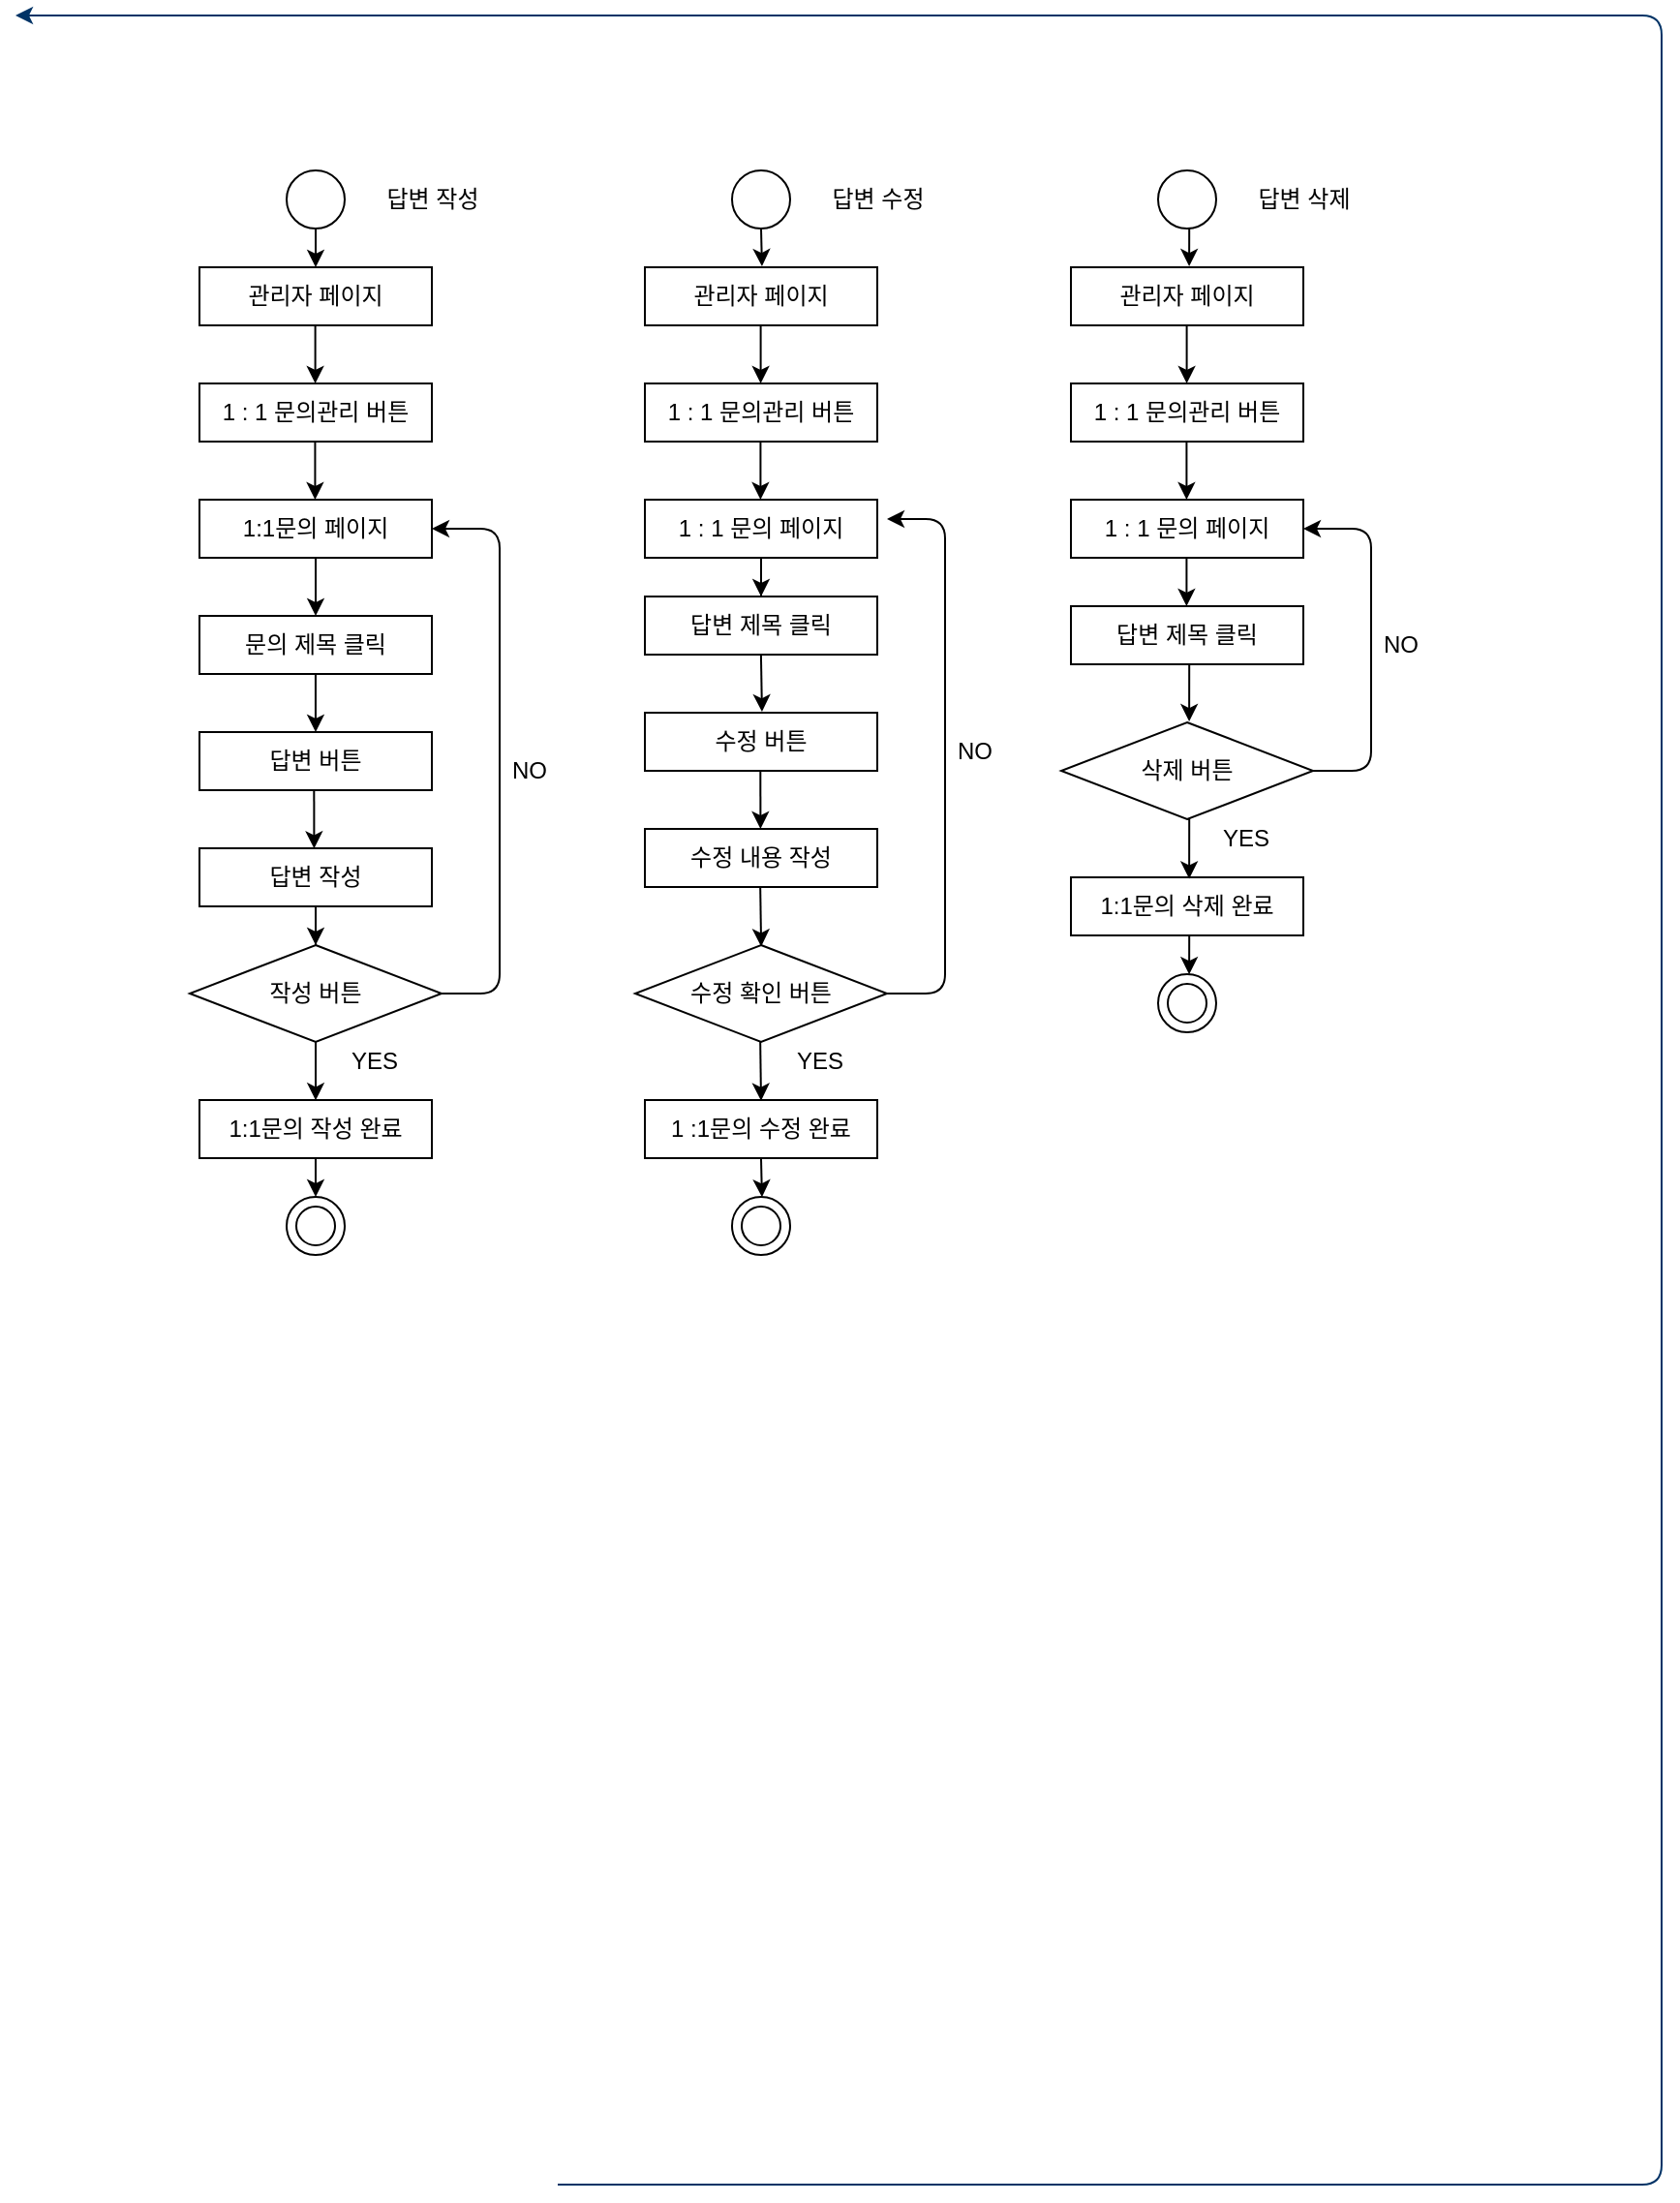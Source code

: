 <mxfile version="12.4.3" type="device" pages="1"><diagram id="6a731a19-8d31-9384-78a2-239565b7b9f0" name="Page-1"><mxGraphModel dx="1185" dy="1420" grid="1" gridSize="10" guides="1" tooltips="1" connect="1" arrows="1" fold="1" page="1" pageScale="1" pageWidth="1169" pageHeight="827" background="#ffffff" math="0" shadow="0"><root><mxCell id="0"/><mxCell id="1" parent="0"/><mxCell id="45" value="" style="edgeStyle=elbowEdgeStyle;elbow=horizontal;exitX=1;exitY=0.5;exitPerimeter=0;entryX=0.905;entryY=0.5;entryPerimeter=0;fontStyle=1;strokeColor=#003366;strokeWidth=1;html=1;" parent="1" edge="1"><mxGeometry x="120" y="-40" width="100" height="100" as="geometry"><mxPoint x="500" y="1080" as="sourcePoint"/><mxPoint x="220" y="-40" as="targetPoint"/><Array as="points"><mxPoint x="1070" y="1280"/></Array></mxGeometry></mxCell><mxCell id="8nfFIOybYfNqJfAzW7sb-91" style="edgeStyle=orthogonalEdgeStyle;rounded=0;orthogonalLoop=1;jettySize=auto;html=1;exitX=0.5;exitY=1;exitDx=0;exitDy=0;" parent="1" source="8nfFIOybYfNqJfAzW7sb-92" edge="1"><mxGeometry relative="1" as="geometry"><mxPoint x="375" y="90" as="targetPoint"/></mxGeometry></mxCell><mxCell id="8nfFIOybYfNqJfAzW7sb-92" value="" style="ellipse;whiteSpace=wrap;html=1;aspect=fixed;" parent="1" vertex="1"><mxGeometry x="360" y="40" width="30" height="30" as="geometry"/></mxCell><mxCell id="8nfFIOybYfNqJfAzW7sb-93" value="1 : 1 문의관리 버튼" style="rounded=0;whiteSpace=wrap;html=1;" parent="1" vertex="1"><mxGeometry x="315" y="150" width="120" height="30" as="geometry"/></mxCell><mxCell id="8nfFIOybYfNqJfAzW7sb-95" value="" style="endArrow=classic;html=1;exitX=0.5;exitY=1;exitDx=0;exitDy=0;" parent="1" edge="1"><mxGeometry width="50" height="50" relative="1" as="geometry"><mxPoint x="374.8" y="120" as="sourcePoint"/><mxPoint x="374.8" y="150" as="targetPoint"/></mxGeometry></mxCell><mxCell id="8nfFIOybYfNqJfAzW7sb-96" value="" style="endArrow=classic;html=1;exitX=0.5;exitY=1;exitDx=0;exitDy=0;" parent="1" edge="1"><mxGeometry width="50" height="50" relative="1" as="geometry"><mxPoint x="374.71" y="180" as="sourcePoint"/><mxPoint x="374.71" y="210" as="targetPoint"/></mxGeometry></mxCell><mxCell id="8nfFIOybYfNqJfAzW7sb-98" value="관리자 페이지" style="rounded=0;whiteSpace=wrap;html=1;" parent="1" vertex="1"><mxGeometry x="315" y="90" width="120" height="30" as="geometry"/></mxCell><mxCell id="8nfFIOybYfNqJfAzW7sb-99" style="edgeStyle=orthogonalEdgeStyle;rounded=0;orthogonalLoop=1;jettySize=auto;html=1;exitX=0.5;exitY=1;exitDx=0;exitDy=0;" parent="1" edge="1"><mxGeometry relative="1" as="geometry"><mxPoint x="375" y="570" as="targetPoint"/><mxPoint x="374.99" y="550.002" as="sourcePoint"/></mxGeometry></mxCell><mxCell id="8nfFIOybYfNqJfAzW7sb-100" value="" style="ellipse;whiteSpace=wrap;html=1;aspect=fixed;" parent="1" vertex="1"><mxGeometry x="360" y="570" width="30" height="30" as="geometry"/></mxCell><mxCell id="8nfFIOybYfNqJfAzW7sb-101" value="" style="ellipse;whiteSpace=wrap;html=1;aspect=fixed;" parent="1" vertex="1"><mxGeometry x="365" y="575" width="20" height="20" as="geometry"/></mxCell><mxCell id="8nfFIOybYfNqJfAzW7sb-102" value="답변 버튼" style="rounded=0;whiteSpace=wrap;html=1;" parent="1" vertex="1"><mxGeometry x="315" y="330" width="120" height="30" as="geometry"/></mxCell><mxCell id="8nfFIOybYfNqJfAzW7sb-103" value="" style="edgeStyle=orthogonalEdgeStyle;rounded=0;orthogonalLoop=1;jettySize=auto;html=1;" parent="1" edge="1"><mxGeometry relative="1" as="geometry"><mxPoint x="374.953" y="300" as="sourcePoint"/><mxPoint x="375" y="330" as="targetPoint"/></mxGeometry></mxCell><mxCell id="8nfFIOybYfNqJfAzW7sb-108" value="" style="edgeStyle=elbowEdgeStyle;elbow=horizontal;endArrow=classic;html=1;entryX=1;entryY=0.5;entryDx=0;entryDy=0;exitX=1;exitY=0.5;exitDx=0;exitDy=0;" parent="1" source="eIbtn_CgmjCr43JnexOW-77" target="pCnJsJLxgeAgfDyoa62a-50" edge="1"><mxGeometry width="50" height="50" relative="1" as="geometry"><mxPoint x="440" y="344.997" as="sourcePoint"/><mxPoint x="435" y="274.997" as="targetPoint"/><Array as="points"><mxPoint x="470" y="230"/><mxPoint x="470" y="240"/><mxPoint x="465" y="269.83"/><mxPoint x="485" y="269.83"/><mxPoint x="550" y="269.83"/><mxPoint x="560" y="249.83"/></Array></mxGeometry></mxCell><mxCell id="8nfFIOybYfNqJfAzW7sb-109" value="NO" style="text;html=1;resizable=0;autosize=1;align=center;verticalAlign=middle;points=[];fillColor=none;strokeColor=none;rounded=0;" parent="1" vertex="1"><mxGeometry x="470.0" y="340" width="30" height="20" as="geometry"/></mxCell><mxCell id="8nfFIOybYfNqJfAzW7sb-110" value="답변 작성" style="text;html=1;resizable=0;autosize=1;align=center;verticalAlign=middle;points=[];fillColor=none;strokeColor=none;rounded=0;" parent="1" vertex="1"><mxGeometry x="400" y="45.0" width="70" height="20" as="geometry"/></mxCell><mxCell id="eIbtn_CgmjCr43JnexOW-77" value="작성 버튼" style="rhombus;whiteSpace=wrap;html=1;" parent="1" vertex="1"><mxGeometry x="310" y="440" width="130" height="50" as="geometry"/></mxCell><mxCell id="eIbtn_CgmjCr43JnexOW-78" value="" style="edgeStyle=orthogonalEdgeStyle;rounded=0;orthogonalLoop=1;jettySize=auto;html=1;" parent="1" edge="1"><mxGeometry relative="1" as="geometry"><mxPoint x="374.163" y="360" as="sourcePoint"/><mxPoint x="374.21" y="390.167" as="targetPoint"/></mxGeometry></mxCell><mxCell id="eIbtn_CgmjCr43JnexOW-79" value="1:1문의 작성 완료" style="rounded=0;whiteSpace=wrap;html=1;" parent="1" vertex="1"><mxGeometry x="315" y="520" width="120" height="30" as="geometry"/></mxCell><mxCell id="eIbtn_CgmjCr43JnexOW-80" value="" style="edgeStyle=orthogonalEdgeStyle;rounded=0;orthogonalLoop=1;jettySize=auto;html=1;" parent="1" edge="1"><mxGeometry relative="1" as="geometry"><mxPoint x="375.003" y="490" as="sourcePoint"/><mxPoint x="375.007" y="520.167" as="targetPoint"/></mxGeometry></mxCell><mxCell id="eIbtn_CgmjCr43JnexOW-82" value="YES" style="text;html=1;resizable=0;autosize=1;align=center;verticalAlign=middle;points=[];fillColor=none;strokeColor=none;rounded=0;" parent="1" vertex="1"><mxGeometry x="385" y="490" width="40" height="20" as="geometry"/></mxCell><mxCell id="eIbtn_CgmjCr43JnexOW-83" style="edgeStyle=orthogonalEdgeStyle;rounded=0;orthogonalLoop=1;jettySize=auto;html=1;exitX=0.5;exitY=1;exitDx=0;exitDy=0;" parent="1" source="eIbtn_CgmjCr43JnexOW-84" edge="1"><mxGeometry relative="1" as="geometry"><mxPoint x="605.471" y="89.529" as="targetPoint"/></mxGeometry></mxCell><mxCell id="eIbtn_CgmjCr43JnexOW-84" value="" style="ellipse;whiteSpace=wrap;html=1;aspect=fixed;" parent="1" vertex="1"><mxGeometry x="590" y="40" width="30" height="30" as="geometry"/></mxCell><mxCell id="eIbtn_CgmjCr43JnexOW-85" value="1 : 1 문의관리 버튼" style="rounded=0;whiteSpace=wrap;html=1;" parent="1" vertex="1"><mxGeometry x="545" y="150" width="120" height="30" as="geometry"/></mxCell><mxCell id="eIbtn_CgmjCr43JnexOW-87" value="" style="endArrow=classic;html=1;exitX=0.5;exitY=1;exitDx=0;exitDy=0;" parent="1" edge="1"><mxGeometry width="50" height="50" relative="1" as="geometry"><mxPoint x="604.8" y="120.0" as="sourcePoint"/><mxPoint x="604.8" y="150.0" as="targetPoint"/></mxGeometry></mxCell><mxCell id="eIbtn_CgmjCr43JnexOW-88" value="" style="endArrow=classic;html=1;exitX=0.5;exitY=1;exitDx=0;exitDy=0;" parent="1" edge="1"><mxGeometry width="50" height="50" relative="1" as="geometry"><mxPoint x="604.71" y="180.0" as="sourcePoint"/><mxPoint x="604.71" y="210.0" as="targetPoint"/></mxGeometry></mxCell><mxCell id="eIbtn_CgmjCr43JnexOW-90" value="관리자 페이지" style="rounded=0;whiteSpace=wrap;html=1;" parent="1" vertex="1"><mxGeometry x="545" y="90" width="120" height="30" as="geometry"/></mxCell><mxCell id="eIbtn_CgmjCr43JnexOW-91" style="edgeStyle=orthogonalEdgeStyle;rounded=0;orthogonalLoop=1;jettySize=auto;html=1;exitX=0.5;exitY=1;exitDx=0;exitDy=0;" parent="1" edge="1"><mxGeometry relative="1" as="geometry"><mxPoint x="605.471" y="570.118" as="targetPoint"/><mxPoint x="604.99" y="550.002" as="sourcePoint"/></mxGeometry></mxCell><mxCell id="eIbtn_CgmjCr43JnexOW-92" value="" style="ellipse;whiteSpace=wrap;html=1;aspect=fixed;" parent="1" vertex="1"><mxGeometry x="590" y="570" width="30" height="30" as="geometry"/></mxCell><mxCell id="eIbtn_CgmjCr43JnexOW-93" value="" style="ellipse;whiteSpace=wrap;html=1;aspect=fixed;" parent="1" vertex="1"><mxGeometry x="595" y="575" width="20" height="20" as="geometry"/></mxCell><mxCell id="eIbtn_CgmjCr43JnexOW-94" value="수정 내용 작성" style="rounded=0;whiteSpace=wrap;html=1;" parent="1" vertex="1"><mxGeometry x="545" y="380" width="120" height="30" as="geometry"/></mxCell><mxCell id="eIbtn_CgmjCr43JnexOW-95" value="" style="edgeStyle=orthogonalEdgeStyle;rounded=0;orthogonalLoop=1;jettySize=auto;html=1;" parent="1" edge="1"><mxGeometry relative="1" as="geometry"><mxPoint x="604.953" y="290.0" as="sourcePoint"/><mxPoint x="605.471" y="319.529" as="targetPoint"/></mxGeometry></mxCell><mxCell id="eIbtn_CgmjCr43JnexOW-96" value="" style="edgeStyle=elbowEdgeStyle;elbow=horizontal;endArrow=classic;html=1;exitX=1;exitY=0.5;exitDx=0;exitDy=0;" parent="1" source="eIbtn_CgmjCr43JnexOW-136" edge="1"><mxGeometry width="50" height="50" relative="1" as="geometry"><mxPoint x="670" y="294.997" as="sourcePoint"/><mxPoint x="670" y="220" as="targetPoint"/><Array as="points"><mxPoint x="700" y="190"/><mxPoint x="695" y="219.83"/><mxPoint x="715" y="219.83"/><mxPoint x="780" y="219.83"/><mxPoint x="790" y="199.83"/></Array></mxGeometry></mxCell><mxCell id="eIbtn_CgmjCr43JnexOW-97" value="NO" style="text;html=1;resizable=0;autosize=1;align=center;verticalAlign=middle;points=[];fillColor=none;strokeColor=none;rounded=0;" parent="1" vertex="1"><mxGeometry x="700.0" y="330" width="30" height="20" as="geometry"/></mxCell><mxCell id="eIbtn_CgmjCr43JnexOW-98" value="답변 수정" style="text;html=1;resizable=0;autosize=1;align=center;verticalAlign=middle;points=[];fillColor=none;strokeColor=none;rounded=0;" parent="1" vertex="1"><mxGeometry x="630" y="45.0" width="70" height="20" as="geometry"/></mxCell><mxCell id="eIbtn_CgmjCr43JnexOW-101" value="1 :1문의 수정 완료" style="rounded=0;whiteSpace=wrap;html=1;" parent="1" vertex="1"><mxGeometry x="545" y="520" width="120" height="30" as="geometry"/></mxCell><mxCell id="eIbtn_CgmjCr43JnexOW-102" value="" style="edgeStyle=orthogonalEdgeStyle;rounded=0;orthogonalLoop=1;jettySize=auto;html=1;" parent="1" edge="1"><mxGeometry relative="1" as="geometry"><mxPoint x="604.583" y="410" as="sourcePoint"/><mxPoint x="605.051" y="440.706" as="targetPoint"/></mxGeometry></mxCell><mxCell id="eIbtn_CgmjCr43JnexOW-104" value="YES" style="text;html=1;resizable=0;autosize=1;align=center;verticalAlign=middle;points=[];fillColor=none;strokeColor=none;rounded=0;" parent="1" vertex="1"><mxGeometry x="615" y="490" width="40" height="20" as="geometry"/></mxCell><mxCell id="eIbtn_CgmjCr43JnexOW-105" style="edgeStyle=orthogonalEdgeStyle;rounded=0;orthogonalLoop=1;jettySize=auto;html=1;exitX=0.5;exitY=1;exitDx=0;exitDy=0;" parent="1" source="eIbtn_CgmjCr43JnexOW-106" edge="1"><mxGeometry relative="1" as="geometry"><mxPoint x="826.059" y="89.529" as="targetPoint"/></mxGeometry></mxCell><mxCell id="eIbtn_CgmjCr43JnexOW-106" value="" style="ellipse;whiteSpace=wrap;html=1;aspect=fixed;" parent="1" vertex="1"><mxGeometry x="810" y="40" width="30" height="30" as="geometry"/></mxCell><mxCell id="eIbtn_CgmjCr43JnexOW-109" value="" style="endArrow=classic;html=1;exitX=0.5;exitY=1;exitDx=0;exitDy=0;" parent="1" edge="1"><mxGeometry width="50" height="50" relative="1" as="geometry"><mxPoint x="824.8" y="120.0" as="sourcePoint"/><mxPoint x="824.8" y="150.0" as="targetPoint"/></mxGeometry></mxCell><mxCell id="eIbtn_CgmjCr43JnexOW-110" value="" style="endArrow=classic;html=1;exitX=0.5;exitY=1;exitDx=0;exitDy=0;" parent="1" edge="1"><mxGeometry width="50" height="50" relative="1" as="geometry"><mxPoint x="824.71" y="235.0" as="sourcePoint"/><mxPoint x="824.71" y="265.0" as="targetPoint"/></mxGeometry></mxCell><mxCell id="eIbtn_CgmjCr43JnexOW-112" value="관리자 페이지" style="rounded=0;whiteSpace=wrap;html=1;" parent="1" vertex="1"><mxGeometry x="765" y="90" width="120" height="30" as="geometry"/></mxCell><mxCell id="eIbtn_CgmjCr43JnexOW-113" style="edgeStyle=orthogonalEdgeStyle;rounded=0;orthogonalLoop=1;jettySize=auto;html=1;exitX=0.5;exitY=1;exitDx=0;exitDy=0;" parent="1" edge="1"><mxGeometry relative="1" as="geometry"><mxPoint x="826.059" y="455.118" as="targetPoint"/><mxPoint x="824.99" y="435.002" as="sourcePoint"/></mxGeometry></mxCell><mxCell id="eIbtn_CgmjCr43JnexOW-114" value="" style="ellipse;whiteSpace=wrap;html=1;aspect=fixed;" parent="1" vertex="1"><mxGeometry x="810" y="455" width="30" height="30" as="geometry"/></mxCell><mxCell id="eIbtn_CgmjCr43JnexOW-115" value="" style="ellipse;whiteSpace=wrap;html=1;aspect=fixed;" parent="1" vertex="1"><mxGeometry x="815" y="460" width="20" height="20" as="geometry"/></mxCell><mxCell id="eIbtn_CgmjCr43JnexOW-117" value="" style="edgeStyle=orthogonalEdgeStyle;rounded=0;orthogonalLoop=1;jettySize=auto;html=1;" parent="1" edge="1"><mxGeometry relative="1" as="geometry"><mxPoint x="824.953" y="295.0" as="sourcePoint"/><mxPoint x="826.059" y="324.529" as="targetPoint"/></mxGeometry></mxCell><mxCell id="eIbtn_CgmjCr43JnexOW-118" value="" style="edgeStyle=elbowEdgeStyle;elbow=horizontal;endArrow=classic;html=1;entryX=1;entryY=0.5;entryDx=0;entryDy=0;exitX=1;exitY=0.5;exitDx=0;exitDy=0;" parent="1" source="eIbtn_CgmjCr43JnexOW-121" target="pCnJsJLxgeAgfDyoa62a-58" edge="1"><mxGeometry width="50" height="50" relative="1" as="geometry"><mxPoint x="890" y="294.997" as="sourcePoint"/><mxPoint x="885" y="165" as="targetPoint"/><Array as="points"><mxPoint x="920" y="200"/><mxPoint x="920" y="190"/><mxPoint x="915" y="219.83"/><mxPoint x="935" y="219.83"/><mxPoint x="1000" y="219.83"/><mxPoint x="1010" y="199.83"/></Array></mxGeometry></mxCell><mxCell id="eIbtn_CgmjCr43JnexOW-119" value="NO" style="text;html=1;resizable=0;autosize=1;align=center;verticalAlign=middle;points=[];fillColor=none;strokeColor=none;rounded=0;" parent="1" vertex="1"><mxGeometry x="920.0" y="275" width="30" height="20" as="geometry"/></mxCell><mxCell id="eIbtn_CgmjCr43JnexOW-120" value="답변 삭제" style="text;html=1;resizable=0;autosize=1;align=center;verticalAlign=middle;points=[];fillColor=none;strokeColor=none;rounded=0;" parent="1" vertex="1"><mxGeometry x="850" y="45.0" width="70" height="20" as="geometry"/></mxCell><mxCell id="eIbtn_CgmjCr43JnexOW-121" value="삭제 버튼" style="rhombus;whiteSpace=wrap;html=1;" parent="1" vertex="1"><mxGeometry x="760" y="325" width="130" height="50" as="geometry"/></mxCell><mxCell id="eIbtn_CgmjCr43JnexOW-123" value="1:1문의 삭제 완료" style="rounded=0;whiteSpace=wrap;html=1;" parent="1" vertex="1"><mxGeometry x="765" y="405" width="120" height="30" as="geometry"/></mxCell><mxCell id="eIbtn_CgmjCr43JnexOW-124" value="" style="edgeStyle=orthogonalEdgeStyle;rounded=0;orthogonalLoop=1;jettySize=auto;html=1;" parent="1" edge="1"><mxGeometry relative="1" as="geometry"><mxPoint x="825.003" y="375" as="sourcePoint"/><mxPoint x="826.059" y="405.706" as="targetPoint"/></mxGeometry></mxCell><mxCell id="eIbtn_CgmjCr43JnexOW-126" value="YES" style="text;html=1;resizable=0;autosize=1;align=center;verticalAlign=middle;points=[];fillColor=none;strokeColor=none;rounded=0;" parent="1" vertex="1"><mxGeometry x="835" y="375" width="40" height="20" as="geometry"/></mxCell><mxCell id="eIbtn_CgmjCr43JnexOW-129" value="답변 제목 클릭" style="rounded=0;whiteSpace=wrap;html=1;" parent="1" vertex="1"><mxGeometry x="545" y="260" width="120" height="30" as="geometry"/></mxCell><mxCell id="eIbtn_CgmjCr43JnexOW-130" value="답변 제목 클릭" style="rounded=0;whiteSpace=wrap;html=1;" parent="1" vertex="1"><mxGeometry x="765" y="265" width="120" height="30" as="geometry"/></mxCell><mxCell id="eIbtn_CgmjCr43JnexOW-131" value="문의 제목 클릭" style="rounded=0;whiteSpace=wrap;html=1;" parent="1" vertex="1"><mxGeometry x="315" y="270" width="120" height="30" as="geometry"/></mxCell><mxCell id="eIbtn_CgmjCr43JnexOW-136" value="수정 확인 버튼" style="rhombus;whiteSpace=wrap;html=1;" parent="1" vertex="1"><mxGeometry x="540" y="440" width="130" height="50" as="geometry"/></mxCell><mxCell id="eIbtn_CgmjCr43JnexOW-137" value="" style="edgeStyle=orthogonalEdgeStyle;rounded=0;orthogonalLoop=1;jettySize=auto;html=1;" parent="1" edge="1"><mxGeometry relative="1" as="geometry"><mxPoint x="604.583" y="490" as="sourcePoint"/><mxPoint x="605" y="520.333" as="targetPoint"/></mxGeometry></mxCell><mxCell id="eIbtn_CgmjCr43JnexOW-145" value="수정 버튼" style="rounded=0;whiteSpace=wrap;html=1;" parent="1" vertex="1"><mxGeometry x="545" y="320" width="120" height="30" as="geometry"/></mxCell><mxCell id="eIbtn_CgmjCr43JnexOW-146" value="" style="edgeStyle=orthogonalEdgeStyle;rounded=0;orthogonalLoop=1;jettySize=auto;html=1;" parent="1" edge="1"><mxGeometry relative="1" as="geometry"><mxPoint x="604.653" y="350.0" as="sourcePoint"/><mxPoint x="604.7" y="380" as="targetPoint"/></mxGeometry></mxCell><mxCell id="pCnJsJLxgeAgfDyoa62a-49" value="" style="edgeStyle=orthogonalEdgeStyle;rounded=0;orthogonalLoop=1;jettySize=auto;html=1;" edge="1" parent="1" source="pCnJsJLxgeAgfDyoa62a-45" target="eIbtn_CgmjCr43JnexOW-77"><mxGeometry relative="1" as="geometry"><mxPoint x="375" y="500" as="targetPoint"/></mxGeometry></mxCell><mxCell id="pCnJsJLxgeAgfDyoa62a-45" value="답변 작성" style="rounded=0;whiteSpace=wrap;html=1;" vertex="1" parent="1"><mxGeometry x="315" y="390" width="120" height="30" as="geometry"/></mxCell><mxCell id="pCnJsJLxgeAgfDyoa62a-52" value="" style="edgeStyle=orthogonalEdgeStyle;rounded=0;orthogonalLoop=1;jettySize=auto;html=1;" edge="1" parent="1" source="pCnJsJLxgeAgfDyoa62a-50"><mxGeometry relative="1" as="geometry"><mxPoint x="375" y="270" as="targetPoint"/></mxGeometry></mxCell><mxCell id="pCnJsJLxgeAgfDyoa62a-50" value="1:1문의 페이지" style="rounded=0;whiteSpace=wrap;html=1;" vertex="1" parent="1"><mxGeometry x="315" y="210" width="120" height="30" as="geometry"/></mxCell><mxCell id="pCnJsJLxgeAgfDyoa62a-55" value="" style="edgeStyle=orthogonalEdgeStyle;rounded=0;orthogonalLoop=1;jettySize=auto;html=1;entryX=0.5;entryY=0;entryDx=0;entryDy=0;" edge="1" parent="1" source="pCnJsJLxgeAgfDyoa62a-54" target="eIbtn_CgmjCr43JnexOW-129"><mxGeometry relative="1" as="geometry"/></mxCell><mxCell id="pCnJsJLxgeAgfDyoa62a-54" value="1 : 1 문의 페이지" style="rounded=0;whiteSpace=wrap;html=1;" vertex="1" parent="1"><mxGeometry x="545" y="210" width="120" height="30" as="geometry"/></mxCell><mxCell id="pCnJsJLxgeAgfDyoa62a-56" value="1 : 1 문의관리 버튼" style="rounded=0;whiteSpace=wrap;html=1;" vertex="1" parent="1"><mxGeometry x="765" y="150" width="120" height="30" as="geometry"/></mxCell><mxCell id="pCnJsJLxgeAgfDyoa62a-57" value="" style="endArrow=classic;html=1;exitX=0.5;exitY=1;exitDx=0;exitDy=0;" edge="1" parent="1"><mxGeometry width="50" height="50" relative="1" as="geometry"><mxPoint x="824.71" y="180.0" as="sourcePoint"/><mxPoint x="824.71" y="210.0" as="targetPoint"/></mxGeometry></mxCell><mxCell id="pCnJsJLxgeAgfDyoa62a-58" value="1 : 1 문의 페이지" style="rounded=0;whiteSpace=wrap;html=1;" vertex="1" parent="1"><mxGeometry x="765" y="210" width="120" height="30" as="geometry"/></mxCell></root></mxGraphModel></diagram></mxfile>